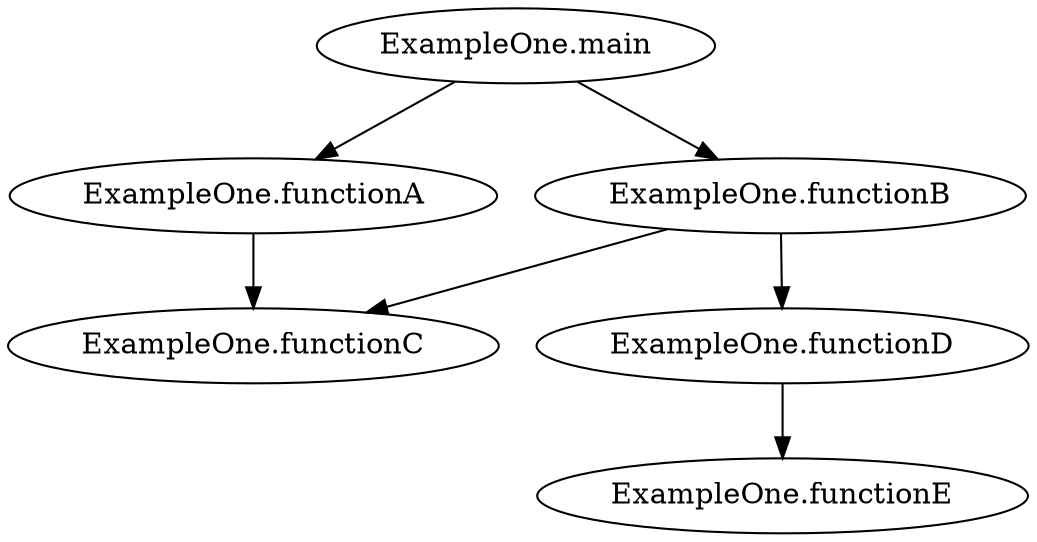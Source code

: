 digraph CallGraph {
  "ExampleOne.main" -> "ExampleOne.functionA";
  "ExampleOne.main" -> "ExampleOne.functionB";
  "ExampleOne.functionA" -> "ExampleOne.functionC";
  "ExampleOne.functionB" -> "ExampleOne.functionC";
  "ExampleOne.functionB" -> "ExampleOne.functionD";
  "ExampleOne.functionD" -> "ExampleOne.functionE";
}